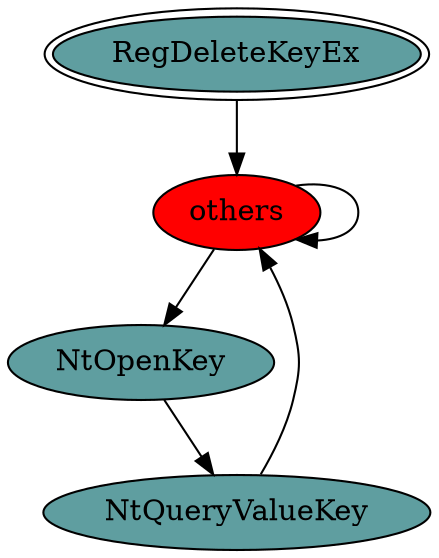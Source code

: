 digraph "./REPORTS/6715/API_PER_CATEGORY/RegDeleteKeyEx.exe_784_Registry_API_per_Category_Transition_Matrix" {
	RegDeleteKeyEx [label=RegDeleteKeyEx fillcolor=cadetblue peripheries=2 style=filled]
	others [label=others fillcolor=red style=filled]
	RegDeleteKeyEx -> others [label=""]
	others -> others [label=""]
	NtOpenKey [label=NtOpenKey fillcolor=cadetblue style=filled]
	others -> NtOpenKey [label=""]
	NtQueryValueKey [label=NtQueryValueKey fillcolor=cadetblue style=filled]
	NtOpenKey -> NtQueryValueKey [label=""]
	NtQueryValueKey -> others [label=""]
}
